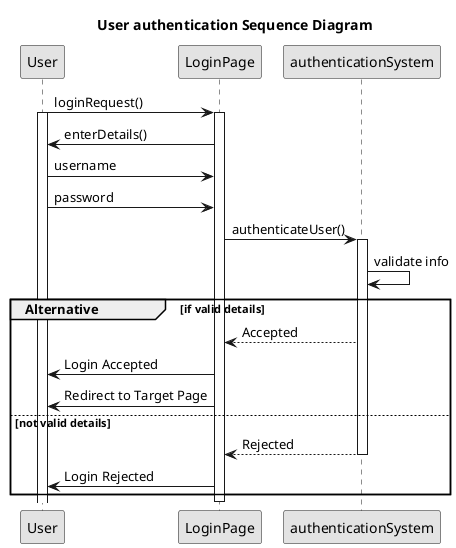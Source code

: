 @startuml 

skinparam linetype ortho
skinparam Monochrome true
skinparam classAttributeIconSize 0

 title User authentication Sequence Diagram

User -> LoginPage: loginRequest()
activate User
activate LoginPage
LoginPage -> User: enterDetails()
User -> LoginPage: username
User -> LoginPage: password
LoginPage -> authenticationSystem: authenticateUser()
activate authenticationSystem
authenticationSystem -> authenticationSystem: validate info

group Alternative           [if valid details]
    authenticationSystem --> LoginPage : Accepted
    LoginPage -> User : Login Accepted
    LoginPage -> User : Redirect to Target Page

    else not valid details
        authenticationSystem --> LoginPage : Rejected
        deactivate authenticationSystem
        LoginPage -> User : Login Rejected
end
deactivate LoginPage
deactivate authenticationSystem


@enduml
